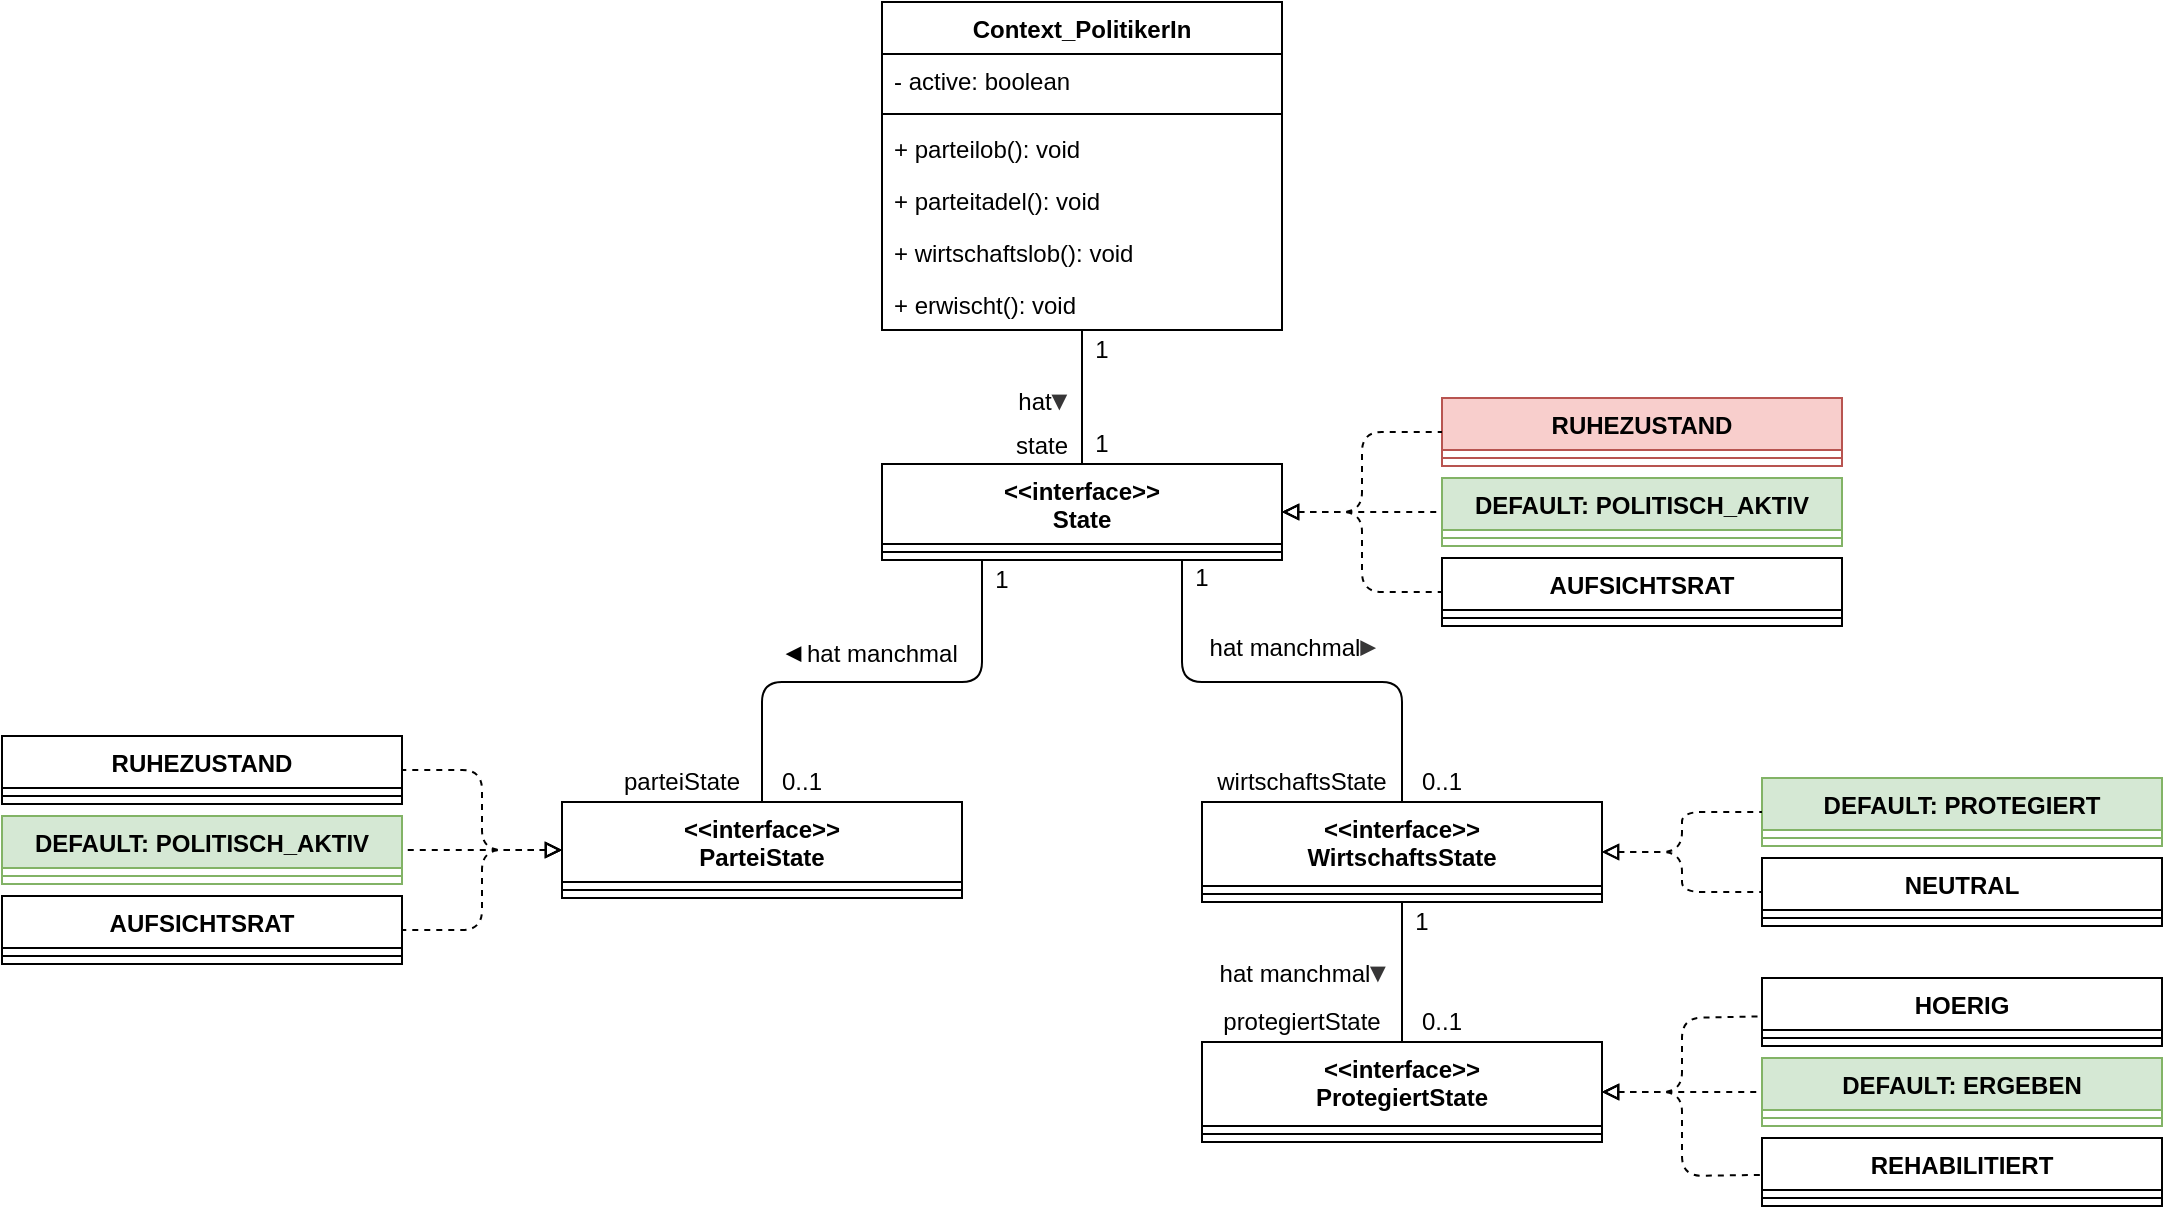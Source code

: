 <mxfile version="15.1.3" type="device"><diagram id="CCDXghDXYE2EMiqXDcm5" name="Seite-1"><mxGraphModel dx="1086" dy="806" grid="1" gridSize="10" guides="1" tooltips="1" connect="1" arrows="1" fold="1" page="1" pageScale="1" pageWidth="827" pageHeight="1169" math="0" shadow="0"><root><mxCell id="0"/><mxCell id="1" parent="0"/><mxCell id="ePUUut2WyDbNLEFyVf4o-1" value="Context_PolitikerIn" style="swimlane;fontStyle=1;align=center;verticalAlign=top;childLayout=stackLayout;horizontal=1;startSize=26;horizontalStack=0;resizeParent=1;resizeParentMax=0;resizeLast=0;collapsible=1;marginBottom=0;" parent="1" vertex="1"><mxGeometry x="480" y="40" width="200" height="164" as="geometry"/></mxCell><mxCell id="ePUUut2WyDbNLEFyVf4o-2" value="- active: boolean" style="text;strokeColor=none;fillColor=none;align=left;verticalAlign=top;spacingLeft=4;spacingRight=4;overflow=hidden;rotatable=0;points=[[0,0.5],[1,0.5]];portConstraint=eastwest;" parent="ePUUut2WyDbNLEFyVf4o-1" vertex="1"><mxGeometry y="26" width="200" height="26" as="geometry"/></mxCell><mxCell id="ePUUut2WyDbNLEFyVf4o-3" value="" style="line;strokeWidth=1;fillColor=none;align=left;verticalAlign=middle;spacingTop=-1;spacingLeft=3;spacingRight=3;rotatable=0;labelPosition=right;points=[];portConstraint=eastwest;" parent="ePUUut2WyDbNLEFyVf4o-1" vertex="1"><mxGeometry y="52" width="200" height="8" as="geometry"/></mxCell><mxCell id="ePUUut2WyDbNLEFyVf4o-4" value="+ parteilob(): void" style="text;strokeColor=none;fillColor=none;align=left;verticalAlign=top;spacingLeft=4;spacingRight=4;overflow=hidden;rotatable=0;points=[[0,0.5],[1,0.5]];portConstraint=eastwest;" parent="ePUUut2WyDbNLEFyVf4o-1" vertex="1"><mxGeometry y="60" width="200" height="26" as="geometry"/></mxCell><mxCell id="ePUUut2WyDbNLEFyVf4o-6" value="+ parteitadel(): void" style="text;strokeColor=none;fillColor=none;align=left;verticalAlign=top;spacingLeft=4;spacingRight=4;overflow=hidden;rotatable=0;points=[[0,0.5],[1,0.5]];portConstraint=eastwest;" parent="ePUUut2WyDbNLEFyVf4o-1" vertex="1"><mxGeometry y="86" width="200" height="26" as="geometry"/></mxCell><mxCell id="ePUUut2WyDbNLEFyVf4o-7" value="+ wirtschaftslob(): void" style="text;strokeColor=none;fillColor=none;align=left;verticalAlign=top;spacingLeft=4;spacingRight=4;overflow=hidden;rotatable=0;points=[[0,0.5],[1,0.5]];portConstraint=eastwest;" parent="ePUUut2WyDbNLEFyVf4o-1" vertex="1"><mxGeometry y="112" width="200" height="26" as="geometry"/></mxCell><mxCell id="ePUUut2WyDbNLEFyVf4o-8" value="+ erwischt(): void" style="text;strokeColor=none;fillColor=none;align=left;verticalAlign=top;spacingLeft=4;spacingRight=4;overflow=hidden;rotatable=0;points=[[0,0.5],[1,0.5]];portConstraint=eastwest;" parent="ePUUut2WyDbNLEFyVf4o-1" vertex="1"><mxGeometry y="138" width="200" height="26" as="geometry"/></mxCell><mxCell id="ePUUut2WyDbNLEFyVf4o-9" value="&lt;&lt;interface&gt;&gt;&#10;State" style="swimlane;fontStyle=1;align=center;verticalAlign=top;childLayout=stackLayout;horizontal=1;startSize=40;horizontalStack=0;resizeParent=1;resizeParentMax=0;resizeLast=0;collapsible=1;marginBottom=0;" parent="1" vertex="1"><mxGeometry x="480" y="271" width="200" height="48" as="geometry"/></mxCell><mxCell id="ePUUut2WyDbNLEFyVf4o-12" value="" style="line;strokeWidth=1;fillColor=none;align=left;verticalAlign=middle;spacingTop=-1;spacingLeft=3;spacingRight=3;rotatable=0;labelPosition=right;points=[];portConstraint=eastwest;" parent="ePUUut2WyDbNLEFyVf4o-9" vertex="1"><mxGeometry y="40" width="200" height="8" as="geometry"/></mxCell><mxCell id="ePUUut2WyDbNLEFyVf4o-17" value="&lt;&lt;interface&gt;&gt;&#10;ParteiState" style="swimlane;fontStyle=1;align=center;verticalAlign=top;childLayout=stackLayout;horizontal=1;startSize=40;horizontalStack=0;resizeParent=1;resizeParentMax=0;resizeLast=0;collapsible=1;marginBottom=0;" parent="1" vertex="1"><mxGeometry x="320" y="440" width="200" height="48" as="geometry"/></mxCell><mxCell id="ePUUut2WyDbNLEFyVf4o-18" value="" style="line;strokeWidth=1;fillColor=none;align=left;verticalAlign=middle;spacingTop=-1;spacingLeft=3;spacingRight=3;rotatable=0;labelPosition=right;points=[];portConstraint=eastwest;" parent="ePUUut2WyDbNLEFyVf4o-17" vertex="1"><mxGeometry y="40" width="200" height="8" as="geometry"/></mxCell><mxCell id="ePUUut2WyDbNLEFyVf4o-19" value="&lt;&lt;interface&gt;&gt;&#10;WirtschaftsState" style="swimlane;fontStyle=1;align=center;verticalAlign=top;childLayout=stackLayout;horizontal=1;startSize=42;horizontalStack=0;resizeParent=1;resizeParentMax=0;resizeLast=0;collapsible=1;marginBottom=0;" parent="1" vertex="1"><mxGeometry x="640" y="440" width="200" height="50" as="geometry"/></mxCell><mxCell id="ePUUut2WyDbNLEFyVf4o-20" value="" style="line;strokeWidth=1;fillColor=none;align=left;verticalAlign=middle;spacingTop=-1;spacingLeft=3;spacingRight=3;rotatable=0;labelPosition=right;points=[];portConstraint=eastwest;" parent="ePUUut2WyDbNLEFyVf4o-19" vertex="1"><mxGeometry y="42" width="200" height="8" as="geometry"/></mxCell><mxCell id="ePUUut2WyDbNLEFyVf4o-21" value="" style="endArrow=none;html=1;" parent="1" source="ePUUut2WyDbNLEFyVf4o-1" target="ePUUut2WyDbNLEFyVf4o-9" edge="1"><mxGeometry width="50" height="50" relative="1" as="geometry"><mxPoint x="410" y="500" as="sourcePoint"/><mxPoint x="460" y="450" as="targetPoint"/></mxGeometry></mxCell><mxCell id="ePUUut2WyDbNLEFyVf4o-22" value="" style="endArrow=none;html=1;entryX=0.25;entryY=1;entryDx=0;entryDy=0;" parent="1" source="ePUUut2WyDbNLEFyVf4o-17" target="ePUUut2WyDbNLEFyVf4o-9" edge="1"><mxGeometry width="50" height="50" relative="1" as="geometry"><mxPoint x="370" y="305" as="sourcePoint"/><mxPoint x="490.0" y="305" as="targetPoint"/><Array as="points"><mxPoint x="420" y="380"/><mxPoint x="530" y="380"/></Array></mxGeometry></mxCell><mxCell id="ePUUut2WyDbNLEFyVf4o-23" value="" style="endArrow=none;html=1;entryX=0.75;entryY=1;entryDx=0;entryDy=0;" parent="1" source="ePUUut2WyDbNLEFyVf4o-19" target="ePUUut2WyDbNLEFyVf4o-9" edge="1"><mxGeometry width="50" height="50" relative="1" as="geometry"><mxPoint x="446.79" y="450" as="sourcePoint"/><mxPoint x="573.21" y="322.0" as="targetPoint"/><Array as="points"><mxPoint x="740" y="380"/><mxPoint x="630" y="380"/></Array></mxGeometry></mxCell><mxCell id="ePUUut2WyDbNLEFyVf4o-24" value="&lt;&lt;interface&gt;&gt;&#10;ProtegiertState" style="swimlane;fontStyle=1;align=center;verticalAlign=top;childLayout=stackLayout;horizontal=1;startSize=42;horizontalStack=0;resizeParent=1;resizeParentMax=0;resizeLast=0;collapsible=1;marginBottom=0;" parent="1" vertex="1"><mxGeometry x="640" y="560" width="200" height="50" as="geometry"/></mxCell><mxCell id="ePUUut2WyDbNLEFyVf4o-25" value="" style="line;strokeWidth=1;fillColor=none;align=left;verticalAlign=middle;spacingTop=-1;spacingLeft=3;spacingRight=3;rotatable=0;labelPosition=right;points=[];portConstraint=eastwest;" parent="ePUUut2WyDbNLEFyVf4o-24" vertex="1"><mxGeometry y="42" width="200" height="8" as="geometry"/></mxCell><mxCell id="ePUUut2WyDbNLEFyVf4o-26" value="" style="endArrow=none;html=1;" parent="1" source="ePUUut2WyDbNLEFyVf4o-24" target="ePUUut2WyDbNLEFyVf4o-19" edge="1"><mxGeometry width="50" height="50" relative="1" as="geometry"><mxPoint x="370" y="305" as="sourcePoint"/><mxPoint x="490.0" y="305" as="targetPoint"/></mxGeometry></mxCell><mxCell id="ePUUut2WyDbNLEFyVf4o-27" value="RUHEZUSTAND" style="swimlane;fontStyle=1;align=center;verticalAlign=top;childLayout=stackLayout;horizontal=1;startSize=26;horizontalStack=0;resizeParent=1;resizeParentMax=0;resizeLast=0;collapsible=1;marginBottom=0;fillColor=#f8cecc;strokeColor=#b85450;" parent="1" vertex="1"><mxGeometry x="760" y="238" width="200" height="34" as="geometry"/></mxCell><mxCell id="ePUUut2WyDbNLEFyVf4o-28" value="" style="line;strokeWidth=1;fillColor=#f8cecc;align=left;verticalAlign=middle;spacingTop=-1;spacingLeft=3;spacingRight=3;rotatable=0;labelPosition=right;points=[];portConstraint=eastwest;strokeColor=#b85450;" parent="ePUUut2WyDbNLEFyVf4o-27" vertex="1"><mxGeometry y="26" width="200" height="8" as="geometry"/></mxCell><mxCell id="ePUUut2WyDbNLEFyVf4o-29" value="DEFAULT: POLITISCH_AKTIV" style="swimlane;fontStyle=1;align=center;verticalAlign=top;childLayout=stackLayout;horizontal=1;startSize=26;horizontalStack=0;resizeParent=1;resizeParentMax=0;resizeLast=0;collapsible=1;marginBottom=0;fillColor=#d5e8d4;strokeColor=#82b366;" parent="1" vertex="1"><mxGeometry x="760" y="278" width="200" height="34" as="geometry"/></mxCell><mxCell id="ePUUut2WyDbNLEFyVf4o-30" value="" style="line;strokeWidth=1;fillColor=#d5e8d4;align=left;verticalAlign=middle;spacingTop=-1;spacingLeft=3;spacingRight=3;rotatable=0;labelPosition=right;points=[];portConstraint=eastwest;strokeColor=#82b366;" parent="ePUUut2WyDbNLEFyVf4o-29" vertex="1"><mxGeometry y="26" width="200" height="8" as="geometry"/></mxCell><mxCell id="ePUUut2WyDbNLEFyVf4o-31" value="AUFSICHTSRAT" style="swimlane;fontStyle=1;align=center;verticalAlign=top;childLayout=stackLayout;horizontal=1;startSize=26;horizontalStack=0;resizeParent=1;resizeParentMax=0;resizeLast=0;collapsible=1;marginBottom=0;" parent="1" vertex="1"><mxGeometry x="760" y="318" width="200" height="34" as="geometry"/></mxCell><mxCell id="ePUUut2WyDbNLEFyVf4o-32" value="" style="line;strokeWidth=1;fillColor=none;align=left;verticalAlign=middle;spacingTop=-1;spacingLeft=3;spacingRight=3;rotatable=0;labelPosition=right;points=[];portConstraint=eastwest;" parent="ePUUut2WyDbNLEFyVf4o-31" vertex="1"><mxGeometry y="26" width="200" height="8" as="geometry"/></mxCell><mxCell id="ePUUut2WyDbNLEFyVf4o-33" value="" style="endArrow=none;html=1;startArrow=block;startFill=0;dashed=1;" parent="1" source="ePUUut2WyDbNLEFyVf4o-9" target="ePUUut2WyDbNLEFyVf4o-27" edge="1"><mxGeometry width="50" height="50" relative="1" as="geometry"><mxPoint x="370" y="305" as="sourcePoint"/><mxPoint x="490" y="305" as="targetPoint"/><Array as="points"><mxPoint x="720" y="295"/><mxPoint x="720" y="255"/></Array></mxGeometry></mxCell><mxCell id="ePUUut2WyDbNLEFyVf4o-34" value="" style="endArrow=none;html=1;startArrow=block;startFill=0;dashed=1;" parent="1" source="ePUUut2WyDbNLEFyVf4o-9" target="ePUUut2WyDbNLEFyVf4o-31" edge="1"><mxGeometry width="50" height="50" relative="1" as="geometry"><mxPoint x="690" y="305" as="sourcePoint"/><mxPoint x="770" y="265" as="targetPoint"/><Array as="points"><mxPoint x="720" y="295"/><mxPoint x="720" y="335"/></Array></mxGeometry></mxCell><mxCell id="ePUUut2WyDbNLEFyVf4o-35" value="" style="endArrow=none;html=1;startArrow=block;startFill=0;dashed=1;" parent="1" source="ePUUut2WyDbNLEFyVf4o-9" target="ePUUut2WyDbNLEFyVf4o-29" edge="1"><mxGeometry width="50" height="50" relative="1" as="geometry"><mxPoint x="690" y="305" as="sourcePoint"/><mxPoint x="770" y="345" as="targetPoint"/><Array as="points"/></mxGeometry></mxCell><mxCell id="ePUUut2WyDbNLEFyVf4o-36" value="RUHEZUSTAND" style="swimlane;fontStyle=1;align=center;verticalAlign=top;childLayout=stackLayout;horizontal=1;startSize=26;horizontalStack=0;resizeParent=1;resizeParentMax=0;resizeLast=0;collapsible=1;marginBottom=0;" parent="1" vertex="1"><mxGeometry x="40" y="407" width="200" height="34" as="geometry"/></mxCell><mxCell id="ePUUut2WyDbNLEFyVf4o-37" value="" style="line;strokeWidth=1;fillColor=none;align=left;verticalAlign=middle;spacingTop=-1;spacingLeft=3;spacingRight=3;rotatable=0;labelPosition=right;points=[];portConstraint=eastwest;" parent="ePUUut2WyDbNLEFyVf4o-36" vertex="1"><mxGeometry y="26" width="200" height="8" as="geometry"/></mxCell><mxCell id="ePUUut2WyDbNLEFyVf4o-38" value="DEFAULT: POLITISCH_AKTIV" style="swimlane;fontStyle=1;align=center;verticalAlign=top;childLayout=stackLayout;horizontal=1;startSize=26;horizontalStack=0;resizeParent=1;resizeParentMax=0;resizeLast=0;collapsible=1;marginBottom=0;fillColor=#d5e8d4;strokeColor=#82b366;" parent="1" vertex="1"><mxGeometry x="40" y="447" width="200" height="34" as="geometry"/></mxCell><mxCell id="ePUUut2WyDbNLEFyVf4o-39" value="" style="line;strokeWidth=1;fillColor=#d5e8d4;align=left;verticalAlign=middle;spacingTop=-1;spacingLeft=3;spacingRight=3;rotatable=0;labelPosition=right;points=[];portConstraint=eastwest;strokeColor=#82b366;" parent="ePUUut2WyDbNLEFyVf4o-38" vertex="1"><mxGeometry y="26" width="200" height="8" as="geometry"/></mxCell><mxCell id="ePUUut2WyDbNLEFyVf4o-40" value="AUFSICHTSRAT" style="swimlane;fontStyle=1;align=center;verticalAlign=top;childLayout=stackLayout;horizontal=1;startSize=26;horizontalStack=0;resizeParent=1;resizeParentMax=0;resizeLast=0;collapsible=1;marginBottom=0;" parent="1" vertex="1"><mxGeometry x="40" y="487" width="200" height="34" as="geometry"/></mxCell><mxCell id="ePUUut2WyDbNLEFyVf4o-41" value="" style="line;strokeWidth=1;fillColor=none;align=left;verticalAlign=middle;spacingTop=-1;spacingLeft=3;spacingRight=3;rotatable=0;labelPosition=right;points=[];portConstraint=eastwest;" parent="ePUUut2WyDbNLEFyVf4o-40" vertex="1"><mxGeometry y="26" width="200" height="8" as="geometry"/></mxCell><mxCell id="ePUUut2WyDbNLEFyVf4o-44" value="" style="endArrow=none;html=1;startArrow=block;startFill=0;dashed=1;" parent="1" source="ePUUut2WyDbNLEFyVf4o-17" target="ePUUut2WyDbNLEFyVf4o-36" edge="1"><mxGeometry width="50" height="50" relative="1" as="geometry"><mxPoint x="320.0" y="466" as="sourcePoint"/><mxPoint x="300" y="357" as="targetPoint"/><Array as="points"><mxPoint x="280" y="464"/><mxPoint x="280" y="424"/></Array></mxGeometry></mxCell><mxCell id="ePUUut2WyDbNLEFyVf4o-45" value="" style="endArrow=none;html=1;startArrow=block;startFill=0;dashed=1;" parent="1" source="ePUUut2WyDbNLEFyVf4o-17" target="ePUUut2WyDbNLEFyVf4o-38" edge="1"><mxGeometry width="50" height="50" relative="1" as="geometry"><mxPoint x="320.0" y="468.5" as="sourcePoint"/><mxPoint x="250" y="448.286" as="targetPoint"/><Array as="points"/></mxGeometry></mxCell><mxCell id="ePUUut2WyDbNLEFyVf4o-46" value="" style="endArrow=none;html=1;startArrow=block;startFill=0;dashed=1;" parent="1" source="ePUUut2WyDbNLEFyVf4o-17" target="ePUUut2WyDbNLEFyVf4o-40" edge="1"><mxGeometry width="50" height="50" relative="1" as="geometry"><mxPoint x="320.0" y="466" as="sourcePoint"/><mxPoint x="250" y="474" as="targetPoint"/><Array as="points"><mxPoint x="280" y="464"/><mxPoint x="280" y="504"/></Array></mxGeometry></mxCell><mxCell id="ePUUut2WyDbNLEFyVf4o-47" value="DEFAULT: PROTEGIERT" style="swimlane;fontStyle=1;align=center;verticalAlign=top;childLayout=stackLayout;horizontal=1;startSize=26;horizontalStack=0;resizeParent=1;resizeParentMax=0;resizeLast=0;collapsible=1;marginBottom=0;fillColor=#d5e8d4;strokeColor=#82b366;" parent="1" vertex="1"><mxGeometry x="920" y="428" width="200" height="34" as="geometry"/></mxCell><mxCell id="ePUUut2WyDbNLEFyVf4o-48" value="" style="line;strokeWidth=1;fillColor=#d5e8d4;align=left;verticalAlign=middle;spacingTop=-1;spacingLeft=3;spacingRight=3;rotatable=0;labelPosition=right;points=[];portConstraint=eastwest;strokeColor=#82b366;" parent="ePUUut2WyDbNLEFyVf4o-47" vertex="1"><mxGeometry y="26" width="200" height="8" as="geometry"/></mxCell><mxCell id="ePUUut2WyDbNLEFyVf4o-49" value="NEUTRAL" style="swimlane;fontStyle=1;align=center;verticalAlign=top;childLayout=stackLayout;horizontal=1;startSize=26;horizontalStack=0;resizeParent=1;resizeParentMax=0;resizeLast=0;collapsible=1;marginBottom=0;" parent="1" vertex="1"><mxGeometry x="920" y="468" width="200" height="34" as="geometry"/></mxCell><mxCell id="ePUUut2WyDbNLEFyVf4o-50" value="" style="line;strokeWidth=1;fillColor=none;align=left;verticalAlign=middle;spacingTop=-1;spacingLeft=3;spacingRight=3;rotatable=0;labelPosition=right;points=[];portConstraint=eastwest;" parent="ePUUut2WyDbNLEFyVf4o-49" vertex="1"><mxGeometry y="26" width="200" height="8" as="geometry"/></mxCell><mxCell id="ePUUut2WyDbNLEFyVf4o-51" value="" style="endArrow=none;html=1;startArrow=block;startFill=0;dashed=1;" parent="1" source="ePUUut2WyDbNLEFyVf4o-19" target="ePUUut2WyDbNLEFyVf4o-47" edge="1"><mxGeometry width="50" height="50" relative="1" as="geometry"><mxPoint x="840" y="467.286" as="sourcePoint"/><mxPoint x="770" y="313" as="targetPoint"/><Array as="points"><mxPoint x="880" y="465"/><mxPoint x="880" y="445"/></Array></mxGeometry></mxCell><mxCell id="ePUUut2WyDbNLEFyVf4o-52" value="" style="endArrow=none;html=1;startArrow=block;startFill=0;dashed=1;" parent="1" source="ePUUut2WyDbNLEFyVf4o-19" target="ePUUut2WyDbNLEFyVf4o-49" edge="1"><mxGeometry width="50" height="50" relative="1" as="geometry"><mxPoint x="840" y="467.286" as="sourcePoint"/><mxPoint x="930" y="455" as="targetPoint"/><Array as="points"><mxPoint x="880" y="465"/><mxPoint x="880" y="485"/></Array></mxGeometry></mxCell><mxCell id="ePUUut2WyDbNLEFyVf4o-53" value="HOERIG" style="swimlane;fontStyle=1;align=center;verticalAlign=top;childLayout=stackLayout;horizontal=1;startSize=26;horizontalStack=0;resizeParent=1;resizeParentMax=0;resizeLast=0;collapsible=1;marginBottom=0;" parent="1" vertex="1"><mxGeometry x="920" y="528" width="200" height="34" as="geometry"/></mxCell><mxCell id="ePUUut2WyDbNLEFyVf4o-54" value="" style="line;strokeWidth=1;fillColor=none;align=left;verticalAlign=middle;spacingTop=-1;spacingLeft=3;spacingRight=3;rotatable=0;labelPosition=right;points=[];portConstraint=eastwest;" parent="ePUUut2WyDbNLEFyVf4o-53" vertex="1"><mxGeometry y="26" width="200" height="8" as="geometry"/></mxCell><mxCell id="ePUUut2WyDbNLEFyVf4o-55" value="DEFAULT: ERGEBEN" style="swimlane;fontStyle=1;align=center;verticalAlign=top;childLayout=stackLayout;horizontal=1;startSize=26;horizontalStack=0;resizeParent=1;resizeParentMax=0;resizeLast=0;collapsible=1;marginBottom=0;fillColor=#d5e8d4;strokeColor=#82b366;" parent="1" vertex="1"><mxGeometry x="920" y="568" width="200" height="34" as="geometry"/></mxCell><mxCell id="ePUUut2WyDbNLEFyVf4o-56" value="" style="line;strokeWidth=1;fillColor=#d5e8d4;align=left;verticalAlign=middle;spacingTop=-1;spacingLeft=3;spacingRight=3;rotatable=0;labelPosition=right;points=[];portConstraint=eastwest;strokeColor=#82b366;" parent="ePUUut2WyDbNLEFyVf4o-55" vertex="1"><mxGeometry y="26" width="200" height="8" as="geometry"/></mxCell><mxCell id="ePUUut2WyDbNLEFyVf4o-57" value="REHABILITIERT" style="swimlane;fontStyle=1;align=center;verticalAlign=top;childLayout=stackLayout;horizontal=1;startSize=26;horizontalStack=0;resizeParent=1;resizeParentMax=0;resizeLast=0;collapsible=1;marginBottom=0;" parent="1" vertex="1"><mxGeometry x="920" y="608" width="200" height="34" as="geometry"/></mxCell><mxCell id="ePUUut2WyDbNLEFyVf4o-58" value="" style="line;strokeWidth=1;fillColor=none;align=left;verticalAlign=middle;spacingTop=-1;spacingLeft=3;spacingRight=3;rotatable=0;labelPosition=right;points=[];portConstraint=eastwest;" parent="ePUUut2WyDbNLEFyVf4o-57" vertex="1"><mxGeometry y="26" width="200" height="8" as="geometry"/></mxCell><mxCell id="ePUUut2WyDbNLEFyVf4o-59" value="" style="endArrow=none;html=1;startArrow=block;startFill=0;dashed=1;" parent="1" source="ePUUut2WyDbNLEFyVf4o-24" target="ePUUut2WyDbNLEFyVf4o-53" edge="1"><mxGeometry width="50" height="50" relative="1" as="geometry"><mxPoint x="840" y="587.286" as="sourcePoint"/><mxPoint x="920" y="538" as="targetPoint"/><Array as="points"><mxPoint x="880" y="585"/><mxPoint x="880" y="548"/></Array></mxGeometry></mxCell><mxCell id="ePUUut2WyDbNLEFyVf4o-60" value="" style="endArrow=none;html=1;startArrow=block;startFill=0;dashed=1;" parent="1" source="ePUUut2WyDbNLEFyVf4o-24" target="ePUUut2WyDbNLEFyVf4o-57" edge="1"><mxGeometry width="50" height="50" relative="1" as="geometry"><mxPoint x="840" y="587.286" as="sourcePoint"/><mxPoint x="920" y="618" as="targetPoint"/><Array as="points"><mxPoint x="880" y="585"/><mxPoint x="880" y="627"/></Array></mxGeometry></mxCell><mxCell id="ePUUut2WyDbNLEFyVf4o-61" value="" style="endArrow=none;html=1;startArrow=block;startFill=0;dashed=1;" parent="1" source="ePUUut2WyDbNLEFyVf4o-24" target="ePUUut2WyDbNLEFyVf4o-55" edge="1"><mxGeometry width="50" height="50" relative="1" as="geometry"><mxPoint x="840" y="590.143" as="sourcePoint"/><mxPoint x="920" y="578" as="targetPoint"/><Array as="points"/></mxGeometry></mxCell><mxCell id="ePUUut2WyDbNLEFyVf4o-62" value="1" style="text;html=1;strokeColor=none;fillColor=none;align=center;verticalAlign=middle;whiteSpace=wrap;rounded=0;" parent="1" vertex="1"><mxGeometry x="570" y="204" width="40" height="20" as="geometry"/></mxCell><mxCell id="ePUUut2WyDbNLEFyVf4o-63" value="1" style="text;html=1;strokeColor=none;fillColor=none;align=center;verticalAlign=middle;whiteSpace=wrap;rounded=0;" parent="1" vertex="1"><mxGeometry x="570" y="251" width="40" height="20" as="geometry"/></mxCell><mxCell id="ePUUut2WyDbNLEFyVf4o-64" value="1" style="text;html=1;strokeColor=none;fillColor=none;align=center;verticalAlign=middle;whiteSpace=wrap;rounded=0;" parent="1" vertex="1"><mxGeometry x="520" y="319" width="40" height="20" as="geometry"/></mxCell><mxCell id="ePUUut2WyDbNLEFyVf4o-65" value="1" style="text;html=1;strokeColor=none;fillColor=none;align=center;verticalAlign=middle;whiteSpace=wrap;rounded=0;" parent="1" vertex="1"><mxGeometry x="620" y="318" width="40" height="20" as="geometry"/></mxCell><mxCell id="ePUUut2WyDbNLEFyVf4o-66" value="0..1" style="text;html=1;strokeColor=none;fillColor=none;align=center;verticalAlign=middle;whiteSpace=wrap;rounded=0;" parent="1" vertex="1"><mxGeometry x="420" y="420" width="40" height="20" as="geometry"/></mxCell><mxCell id="ePUUut2WyDbNLEFyVf4o-67" value="0..1" style="text;html=1;strokeColor=none;fillColor=none;align=center;verticalAlign=middle;whiteSpace=wrap;rounded=0;" parent="1" vertex="1"><mxGeometry x="740" y="420" width="40" height="20" as="geometry"/></mxCell><mxCell id="ePUUut2WyDbNLEFyVf4o-68" value="1" style="text;html=1;strokeColor=none;fillColor=none;align=center;verticalAlign=middle;whiteSpace=wrap;rounded=0;" parent="1" vertex="1"><mxGeometry x="730" y="490" width="40" height="20" as="geometry"/></mxCell><mxCell id="ePUUut2WyDbNLEFyVf4o-69" value="0..1" style="text;html=1;strokeColor=none;fillColor=none;align=center;verticalAlign=middle;whiteSpace=wrap;rounded=0;" parent="1" vertex="1"><mxGeometry x="740" y="540" width="40" height="20" as="geometry"/></mxCell><mxCell id="ePUUut2WyDbNLEFyVf4o-70" value="&lt;font&gt;hat&lt;/font&gt;&lt;font style=&quot;color: rgb(55 , 54 , 55) ; font-weight: bold ; font-size: 14px&quot;&gt;▾&lt;/font&gt;" style="text;html=1;strokeColor=none;fillColor=none;align=center;verticalAlign=middle;whiteSpace=wrap;rounded=0;" parent="1" vertex="1"><mxGeometry x="540" y="224" width="40" height="30" as="geometry"/></mxCell><mxCell id="ePUUut2WyDbNLEFyVf4o-71" value="&lt;font&gt;hat manchmal&lt;/font&gt;&lt;font style=&quot;color: rgb(55 , 54 , 55) ; font-weight: bold ; font-size: 14px&quot;&gt;▾&lt;/font&gt;" style="text;html=1;strokeColor=none;fillColor=none;align=center;verticalAlign=middle;whiteSpace=wrap;rounded=0;" parent="1" vertex="1"><mxGeometry x="640" y="510" width="100" height="30" as="geometry"/></mxCell><mxCell id="ePUUut2WyDbNLEFyVf4o-72" value="&lt;font&gt;hat manchmal&lt;/font&gt;&lt;font style=&quot;color: rgb(55 , 54 , 55) ; font-weight: bold ; font-size: 14px&quot;&gt;▸&lt;/font&gt;" style="text;html=1;strokeColor=none;fillColor=none;align=center;verticalAlign=middle;whiteSpace=wrap;rounded=0;" parent="1" vertex="1"><mxGeometry x="630" y="349.5" width="110" height="25" as="geometry"/></mxCell><mxCell id="ePUUut2WyDbNLEFyVf4o-73" value="&lt;span style=&quot;color: rgb(0 , 0 , 0) ; font-family: &amp;#34;helvetica&amp;#34; ; font-style: normal ; letter-spacing: normal ; text-indent: 0px ; text-transform: none ; word-spacing: 0px ; display: inline ; float: none&quot;&gt;&lt;font size=&quot;1&quot;&gt;&lt;b style=&quot;font-size: 14px&quot;&gt;◂&lt;/b&gt;&lt;/font&gt;&lt;/span&gt;&lt;span style=&quot;color: rgb(0 , 0 , 0) ; font-family: &amp;#34;helvetica&amp;#34; ; font-size: 12px ; font-style: normal ; font-weight: 400 ; letter-spacing: normal ; text-indent: 0px ; text-transform: none ; word-spacing: 0px ; display: inline ; float: none&quot;&gt;&amp;nbsp;hat manchmal&lt;/span&gt;" style="text;whiteSpace=wrap;html=1;fontSize=14;fontFamily=Helvetica;align=center;" parent="1" vertex="1"><mxGeometry x="420" y="349.5" width="110" height="30" as="geometry"/></mxCell><mxCell id="ePUUut2WyDbNLEFyVf4o-74" value="state" style="text;html=1;strokeColor=none;fillColor=none;align=center;verticalAlign=middle;whiteSpace=wrap;rounded=0;" parent="1" vertex="1"><mxGeometry x="540" y="252" width="40" height="20" as="geometry"/></mxCell><mxCell id="ePUUut2WyDbNLEFyVf4o-75" value="parteiState" style="text;html=1;strokeColor=none;fillColor=none;align=center;verticalAlign=middle;whiteSpace=wrap;rounded=0;" parent="1" vertex="1"><mxGeometry x="340" y="420" width="80" height="20" as="geometry"/></mxCell><mxCell id="ePUUut2WyDbNLEFyVf4o-77" value="wirtschaftsState" style="text;html=1;strokeColor=none;fillColor=none;align=center;verticalAlign=middle;whiteSpace=wrap;rounded=0;" parent="1" vertex="1"><mxGeometry x="640" y="420" width="100" height="20" as="geometry"/></mxCell><mxCell id="ePUUut2WyDbNLEFyVf4o-78" value="protegiertState" style="text;html=1;strokeColor=none;fillColor=none;align=center;verticalAlign=middle;whiteSpace=wrap;rounded=0;" parent="1" vertex="1"><mxGeometry x="640" y="540" width="100" height="20" as="geometry"/></mxCell></root></mxGraphModel></diagram></mxfile>